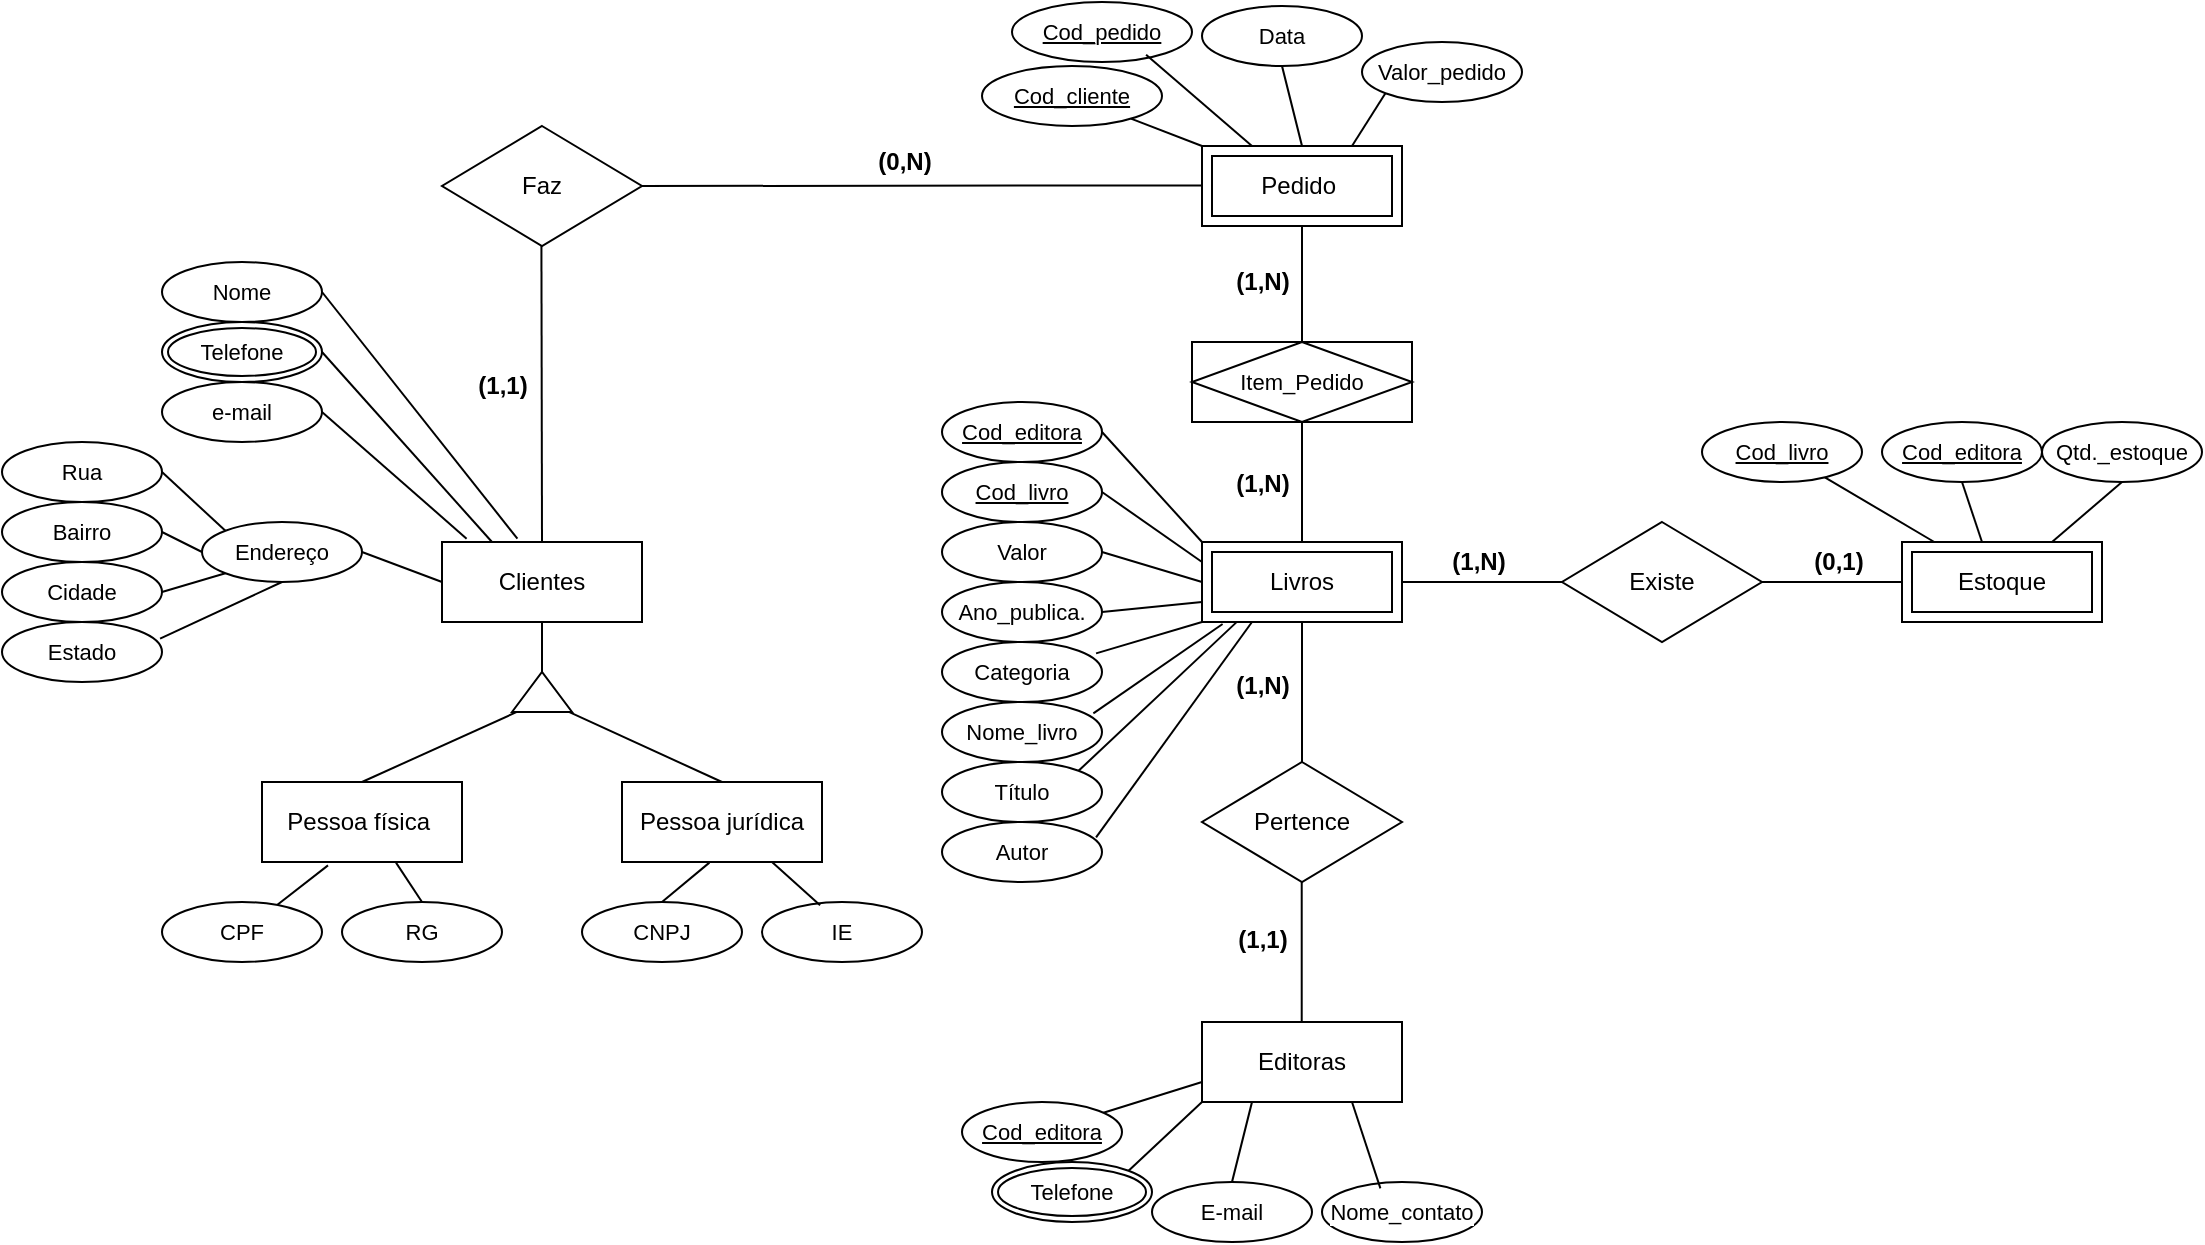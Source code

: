 <mxfile version="24.6.5" type="google">
  <diagram name="Página-1" id="KJKZ2FR3BgtUfzLf-DWD">
    <mxGraphModel grid="1" page="0" gridSize="10" guides="1" tooltips="1" connect="1" arrows="1" fold="1" pageScale="1" pageWidth="827" pageHeight="1169" math="0" shadow="0">
      <root>
        <mxCell id="0" />
        <mxCell id="1" parent="0" />
        <mxCell id="LHL9gRUES2-h29DBD2v1-20" style="edgeStyle=none;shape=connector;rounded=0;orthogonalLoop=1;jettySize=auto;html=1;exitX=0.5;exitY=1;exitDx=0;exitDy=0;entryX=1;entryY=0.5;entryDx=0;entryDy=0;strokeColor=default;align=center;verticalAlign=middle;fontFamily=Helvetica;fontSize=11;fontColor=default;labelBackgroundColor=default;endArrow=none;endFill=0;" edge="1" parent="1" source="LHL9gRUES2-h29DBD2v1-3" target="LHL9gRUES2-h29DBD2v1-19">
          <mxGeometry relative="1" as="geometry" />
        </mxCell>
        <mxCell id="LHL9gRUES2-h29DBD2v1-59" style="edgeStyle=none;shape=connector;rounded=0;orthogonalLoop=1;jettySize=auto;html=1;exitX=0.377;exitY=-0.042;exitDx=0;exitDy=0;entryX=1;entryY=0.5;entryDx=0;entryDy=0;strokeColor=default;align=center;verticalAlign=middle;fontFamily=Helvetica;fontSize=11;fontColor=default;labelBackgroundColor=default;endArrow=none;endFill=0;exitPerimeter=0;" edge="1" parent="1" source="LHL9gRUES2-h29DBD2v1-3" target="LHL9gRUES2-h29DBD2v1-55">
          <mxGeometry relative="1" as="geometry" />
        </mxCell>
        <mxCell id="LHL9gRUES2-h29DBD2v1-60" style="edgeStyle=none;shape=connector;rounded=0;orthogonalLoop=1;jettySize=auto;html=1;exitX=0.25;exitY=0;exitDx=0;exitDy=0;entryX=1;entryY=0.5;entryDx=0;entryDy=0;strokeColor=default;align=center;verticalAlign=middle;fontFamily=Helvetica;fontSize=11;fontColor=default;labelBackgroundColor=default;endArrow=none;endFill=0;" edge="1" parent="1" source="LHL9gRUES2-h29DBD2v1-3" target="LHL9gRUES2-h29DBD2v1-62">
          <mxGeometry relative="1" as="geometry">
            <mxPoint x="-460" y="105" as="targetPoint" />
          </mxGeometry>
        </mxCell>
        <mxCell id="LHL9gRUES2-h29DBD2v1-63" style="edgeStyle=none;shape=connector;rounded=0;orthogonalLoop=1;jettySize=auto;html=1;exitX=0;exitY=0.5;exitDx=0;exitDy=0;entryX=1;entryY=0.5;entryDx=0;entryDy=0;strokeColor=default;align=center;verticalAlign=middle;fontFamily=Helvetica;fontSize=11;fontColor=default;labelBackgroundColor=default;endArrow=none;endFill=0;" edge="1" parent="1" source="LHL9gRUES2-h29DBD2v1-3" target="LHL9gRUES2-h29DBD2v1-58">
          <mxGeometry relative="1" as="geometry" />
        </mxCell>
        <mxCell id="LHL9gRUES2-h29DBD2v1-3" value="Clientes" style="whiteSpace=wrap;html=1;align=center;" vertex="1" parent="1">
          <mxGeometry x="-400" y="200" width="100" height="40" as="geometry" />
        </mxCell>
        <mxCell id="LHL9gRUES2-h29DBD2v1-31" style="edgeStyle=none;shape=connector;rounded=0;orthogonalLoop=1;jettySize=auto;html=1;exitX=0.5;exitY=0;exitDx=0;exitDy=0;entryX=0.5;entryY=1;entryDx=0;entryDy=0;strokeColor=default;align=center;verticalAlign=middle;fontFamily=Helvetica;fontSize=11;fontColor=default;labelBackgroundColor=default;endArrow=none;endFill=0;" edge="1" parent="1">
          <mxGeometry relative="1" as="geometry">
            <mxPoint x="29.86" y="440" as="sourcePoint" />
            <mxPoint x="29.86" y="370" as="targetPoint" />
          </mxGeometry>
        </mxCell>
        <mxCell id="LHL9gRUES2-h29DBD2v1-41" value="&lt;b style=&quot;font-size: 12px;&quot;&gt;(1,1)&lt;/b&gt;" style="edgeLabel;html=1;align=center;verticalAlign=middle;resizable=0;points=[];fontFamily=Helvetica;fontSize=11;fontColor=default;labelBackgroundColor=default;" connectable="0" vertex="1" parent="LHL9gRUES2-h29DBD2v1-31">
          <mxGeometry x="0.174" y="-1" relative="1" as="geometry">
            <mxPoint x="-21" as="offset" />
          </mxGeometry>
        </mxCell>
        <mxCell id="LHL9gRUES2-h29DBD2v1-107" style="edgeStyle=none;shape=connector;rounded=0;orthogonalLoop=1;jettySize=auto;html=1;exitX=0;exitY=0.75;exitDx=0;exitDy=0;strokeColor=default;align=center;verticalAlign=middle;fontFamily=Helvetica;fontSize=11;fontColor=default;labelBackgroundColor=default;endArrow=none;endFill=0;" edge="1" parent="1" source="LHL9gRUES2-h29DBD2v1-5" target="LHL9gRUES2-h29DBD2v1-104">
          <mxGeometry relative="1" as="geometry" />
        </mxCell>
        <mxCell id="LHL9gRUES2-h29DBD2v1-108" style="edgeStyle=none;shape=connector;rounded=0;orthogonalLoop=1;jettySize=auto;html=1;exitX=0;exitY=1;exitDx=0;exitDy=0;entryX=1;entryY=0;entryDx=0;entryDy=0;strokeColor=default;align=center;verticalAlign=middle;fontFamily=Helvetica;fontSize=11;fontColor=default;labelBackgroundColor=default;endArrow=none;endFill=0;" edge="1" parent="1" source="LHL9gRUES2-h29DBD2v1-5" target="LHL9gRUES2-h29DBD2v1-112">
          <mxGeometry relative="1" as="geometry">
            <mxPoint x="-46.716" y="514.393" as="targetPoint" />
          </mxGeometry>
        </mxCell>
        <mxCell id="LHL9gRUES2-h29DBD2v1-109" style="edgeStyle=none;shape=connector;rounded=0;orthogonalLoop=1;jettySize=auto;html=1;exitX=0.25;exitY=1;exitDx=0;exitDy=0;entryX=0.5;entryY=0;entryDx=0;entryDy=0;strokeColor=default;align=center;verticalAlign=middle;fontFamily=Helvetica;fontSize=11;fontColor=default;labelBackgroundColor=default;endArrow=none;endFill=0;" edge="1" parent="1" source="LHL9gRUES2-h29DBD2v1-5" target="LHL9gRUES2-h29DBD2v1-105">
          <mxGeometry relative="1" as="geometry" />
        </mxCell>
        <mxCell id="LHL9gRUES2-h29DBD2v1-5" value="Editoras" style="whiteSpace=wrap;html=1;align=center;" vertex="1" parent="1">
          <mxGeometry x="-20" y="440" width="100" height="40" as="geometry" />
        </mxCell>
        <mxCell id="LHL9gRUES2-h29DBD2v1-13" style="rounded=0;orthogonalLoop=1;jettySize=auto;html=1;exitX=0;exitY=0.5;exitDx=0;exitDy=0;endArrow=none;endFill=0;entryX=1;entryY=0.5;entryDx=0;entryDy=0;" edge="1" parent="1" target="LHL9gRUES2-h29DBD2v1-12">
          <mxGeometry relative="1" as="geometry">
            <mxPoint x="-20" y="21.71" as="sourcePoint" />
            <mxPoint x="-230" y="21.71" as="targetPoint" />
          </mxGeometry>
        </mxCell>
        <mxCell id="LHL9gRUES2-h29DBD2v1-15" value="&lt;font style=&quot;font-size: 12px;&quot;&gt;&lt;b style=&quot;&quot;&gt;(0,N)&lt;/b&gt;&lt;/font&gt;" style="edgeLabel;html=1;align=center;verticalAlign=middle;resizable=0;points=[];fontFamily=Helvetica;fontSize=11;fontColor=default;labelBackgroundColor=default;" connectable="0" vertex="1" parent="LHL9gRUES2-h29DBD2v1-13">
          <mxGeometry x="0.04" y="2" relative="1" as="geometry">
            <mxPoint x="-4" y="-14" as="offset" />
          </mxGeometry>
        </mxCell>
        <mxCell id="LHL9gRUES2-h29DBD2v1-26" style="edgeStyle=none;shape=connector;rounded=0;orthogonalLoop=1;jettySize=auto;html=1;exitX=0.5;exitY=1;exitDx=0;exitDy=0;entryX=0.5;entryY=0;entryDx=0;entryDy=0;strokeColor=default;align=center;verticalAlign=middle;fontFamily=Helvetica;fontSize=11;fontColor=default;labelBackgroundColor=default;endArrow=none;endFill=0;" edge="1" parent="1" source="LHL9gRUES2-h29DBD2v1-7" target="LHL9gRUES2-h29DBD2v1-23">
          <mxGeometry relative="1" as="geometry" />
        </mxCell>
        <mxCell id="LHL9gRUES2-h29DBD2v1-50" value="&lt;b style=&quot;font-size: 12px;&quot;&gt;(1,N)&lt;/b&gt;" style="edgeLabel;html=1;align=center;verticalAlign=middle;resizable=0;points=[];fontFamily=Helvetica;fontSize=11;fontColor=default;labelBackgroundColor=default;" connectable="0" vertex="1" parent="LHL9gRUES2-h29DBD2v1-26">
          <mxGeometry x="-0.121" y="2" relative="1" as="geometry">
            <mxPoint x="-22" y="2" as="offset" />
          </mxGeometry>
        </mxCell>
        <mxCell id="LHL9gRUES2-h29DBD2v1-80" style="edgeStyle=none;shape=connector;rounded=0;orthogonalLoop=1;jettySize=auto;html=1;exitX=0;exitY=0;exitDx=0;exitDy=0;strokeColor=default;align=center;verticalAlign=middle;fontFamily=Helvetica;fontSize=11;fontColor=default;labelBackgroundColor=default;endArrow=none;endFill=0;" edge="1" parent="1" source="LHL9gRUES2-h29DBD2v1-7" target="LHL9gRUES2-h29DBD2v1-79">
          <mxGeometry relative="1" as="geometry" />
        </mxCell>
        <mxCell id="LHL9gRUES2-h29DBD2v1-85" style="edgeStyle=none;shape=connector;rounded=0;orthogonalLoop=1;jettySize=auto;html=1;exitX=0.5;exitY=0;exitDx=0;exitDy=0;entryX=0.5;entryY=1;entryDx=0;entryDy=0;strokeColor=default;align=center;verticalAlign=middle;fontFamily=Helvetica;fontSize=11;fontColor=default;labelBackgroundColor=default;endArrow=none;endFill=0;" edge="1" parent="1" source="LHL9gRUES2-h29DBD2v1-7" target="LHL9gRUES2-h29DBD2v1-84">
          <mxGeometry relative="1" as="geometry" />
        </mxCell>
        <mxCell id="LHL9gRUES2-h29DBD2v1-86" style="edgeStyle=none;shape=connector;rounded=0;orthogonalLoop=1;jettySize=auto;html=1;exitX=0.75;exitY=0;exitDx=0;exitDy=0;entryX=0;entryY=1;entryDx=0;entryDy=0;strokeColor=default;align=center;verticalAlign=middle;fontFamily=Helvetica;fontSize=11;fontColor=default;labelBackgroundColor=default;endArrow=none;endFill=0;" edge="1" parent="1" source="LHL9gRUES2-h29DBD2v1-7" target="LHL9gRUES2-h29DBD2v1-83">
          <mxGeometry relative="1" as="geometry" />
        </mxCell>
        <mxCell id="LHL9gRUES2-h29DBD2v1-7" value="Pedido&amp;nbsp;" style="shape=ext;margin=3;double=1;whiteSpace=wrap;html=1;align=center;" vertex="1" parent="1">
          <mxGeometry x="-20" y="2" width="100" height="40" as="geometry" />
        </mxCell>
        <mxCell id="LHL9gRUES2-h29DBD2v1-28" style="edgeStyle=none;shape=connector;rounded=0;orthogonalLoop=1;jettySize=auto;html=1;exitX=0.5;exitY=0;exitDx=0;exitDy=0;entryX=0.5;entryY=1;entryDx=0;entryDy=0;strokeColor=default;align=center;verticalAlign=middle;fontFamily=Helvetica;fontSize=11;fontColor=default;labelBackgroundColor=default;endArrow=none;endFill=0;" edge="1" parent="1" source="LHL9gRUES2-h29DBD2v1-8" target="LHL9gRUES2-h29DBD2v1-23">
          <mxGeometry relative="1" as="geometry" />
        </mxCell>
        <mxCell id="LHL9gRUES2-h29DBD2v1-51" value="&lt;b style=&quot;font-size: 12px;&quot;&gt;(1,N)&lt;/b&gt;" style="edgeLabel;html=1;align=center;verticalAlign=middle;resizable=0;points=[];fontFamily=Helvetica;fontSize=11;fontColor=default;labelBackgroundColor=default;" connectable="0" vertex="1" parent="LHL9gRUES2-h29DBD2v1-28">
          <mxGeometry x="-0.033" relative="1" as="geometry">
            <mxPoint x="-20" as="offset" />
          </mxGeometry>
        </mxCell>
        <mxCell id="LHL9gRUES2-h29DBD2v1-30" style="edgeStyle=none;shape=connector;rounded=0;orthogonalLoop=1;jettySize=auto;html=1;exitX=0.5;exitY=1;exitDx=0;exitDy=0;strokeColor=default;align=center;verticalAlign=middle;fontFamily=Helvetica;fontSize=11;fontColor=default;labelBackgroundColor=default;endArrow=none;endFill=0;" edge="1" parent="1" source="LHL9gRUES2-h29DBD2v1-8" target="LHL9gRUES2-h29DBD2v1-29">
          <mxGeometry relative="1" as="geometry" />
        </mxCell>
        <mxCell id="LHL9gRUES2-h29DBD2v1-34" value="" style="edgeStyle=none;shape=connector;rounded=0;orthogonalLoop=1;jettySize=auto;html=1;strokeColor=default;align=center;verticalAlign=middle;fontFamily=Helvetica;fontSize=11;fontColor=default;labelBackgroundColor=default;endArrow=none;endFill=0;" edge="1" parent="1" source="LHL9gRUES2-h29DBD2v1-8" target="LHL9gRUES2-h29DBD2v1-29">
          <mxGeometry relative="1" as="geometry" />
        </mxCell>
        <mxCell id="LHL9gRUES2-h29DBD2v1-36" value="&lt;span style=&quot;color: rgba(0, 0, 0, 0); font-family: monospace; font-size: 0px; text-align: start;&quot;&gt;%3CmxGraphModel%3E%3Croot%3E%3CmxCell%20id%3D%220%22%2F%3E%3CmxCell%20id%3D%221%22%20parent%3D%220%22%2F%3E%3CmxCell%20id%3D%222%22%20value%3D%22Text%22%20style%3D%22edgeLabel%3Bhtml%3D1%3Balign%3Dcenter%3BverticalAlign%3Dmiddle%3Bresizable%3D0%3Bpoints%3D%5B%5D%3BfontFamily%3DHelvetica%3BfontSize%3D11%3BfontColor%3Ddefault%3BlabelBackgroundColor%3Ddefault%3B%22%20vertex%3D%221%22%20connectable%3D%220%22%20parent%3D%221%22%3E%3CmxGeometry%20x%3D%2233%22%20y%3D%22266.667%22%20as%3D%22geometry%22%2F%3E%3C%2FmxCell%3E%3C%2Froot%3E%3C%2FmxGraphModel%3E&lt;/span&gt;" style="edgeLabel;html=1;align=center;verticalAlign=middle;resizable=0;points=[];fontFamily=Helvetica;fontSize=11;fontColor=default;labelBackgroundColor=default;" connectable="0" vertex="1" parent="LHL9gRUES2-h29DBD2v1-34">
          <mxGeometry x="-0.076" y="1" relative="1" as="geometry">
            <mxPoint as="offset" />
          </mxGeometry>
        </mxCell>
        <mxCell id="LHL9gRUES2-h29DBD2v1-40" value="&lt;font style=&quot;font-size: 12px;&quot;&gt;&lt;b&gt;(1,N)&lt;/b&gt;&lt;/font&gt;" style="edgeLabel;html=1;align=center;verticalAlign=middle;resizable=0;points=[];fontFamily=Helvetica;fontSize=11;fontColor=default;labelBackgroundColor=default;" connectable="0" vertex="1" parent="LHL9gRUES2-h29DBD2v1-34">
          <mxGeometry x="-0.09" y="2" relative="1" as="geometry">
            <mxPoint x="-22" as="offset" />
          </mxGeometry>
        </mxCell>
        <mxCell id="LHL9gRUES2-h29DBD2v1-43" style="edgeStyle=none;shape=connector;rounded=0;orthogonalLoop=1;jettySize=auto;html=1;exitX=1;exitY=0.5;exitDx=0;exitDy=0;entryX=0;entryY=0.5;entryDx=0;entryDy=0;strokeColor=default;align=center;verticalAlign=middle;fontFamily=Helvetica;fontSize=11;fontColor=default;labelBackgroundColor=default;endArrow=none;endFill=0;" edge="1" parent="1" source="LHL9gRUES2-h29DBD2v1-8" target="LHL9gRUES2-h29DBD2v1-42">
          <mxGeometry relative="1" as="geometry" />
        </mxCell>
        <mxCell id="LHL9gRUES2-h29DBD2v1-46" value="&lt;b style=&quot;font-size: 12px;&quot;&gt;(1,N)&lt;/b&gt;" style="edgeLabel;html=1;align=center;verticalAlign=middle;resizable=0;points=[];fontFamily=Helvetica;fontSize=11;fontColor=default;labelBackgroundColor=default;" connectable="0" vertex="1" parent="LHL9gRUES2-h29DBD2v1-43">
          <mxGeometry x="-0.052" y="-3" relative="1" as="geometry">
            <mxPoint y="-13" as="offset" />
          </mxGeometry>
        </mxCell>
        <mxCell id="LHL9gRUES2-h29DBD2v1-88" style="edgeStyle=none;shape=connector;rounded=0;orthogonalLoop=1;jettySize=auto;html=1;exitX=0;exitY=0;exitDx=0;exitDy=0;entryX=1;entryY=0.5;entryDx=0;entryDy=0;strokeColor=default;align=center;verticalAlign=middle;fontFamily=Helvetica;fontSize=11;fontColor=default;labelBackgroundColor=default;endArrow=none;endFill=0;" edge="1" parent="1" source="LHL9gRUES2-h29DBD2v1-8" target="LHL9gRUES2-h29DBD2v1-87">
          <mxGeometry relative="1" as="geometry" />
        </mxCell>
        <mxCell id="LHL9gRUES2-h29DBD2v1-96" style="edgeStyle=none;shape=connector;rounded=0;orthogonalLoop=1;jettySize=auto;html=1;exitX=0;exitY=0.25;exitDx=0;exitDy=0;entryX=1;entryY=0.5;entryDx=0;entryDy=0;strokeColor=default;align=center;verticalAlign=middle;fontFamily=Helvetica;fontSize=11;fontColor=default;labelBackgroundColor=default;endArrow=none;endFill=0;" edge="1" parent="1" source="LHL9gRUES2-h29DBD2v1-8" target="LHL9gRUES2-h29DBD2v1-92">
          <mxGeometry relative="1" as="geometry" />
        </mxCell>
        <mxCell id="LHL9gRUES2-h29DBD2v1-97" style="edgeStyle=none;shape=connector;rounded=0;orthogonalLoop=1;jettySize=auto;html=1;exitX=0;exitY=0.5;exitDx=0;exitDy=0;entryX=1;entryY=0.5;entryDx=0;entryDy=0;strokeColor=default;align=center;verticalAlign=middle;fontFamily=Helvetica;fontSize=11;fontColor=default;labelBackgroundColor=default;endArrow=none;endFill=0;" edge="1" parent="1" source="LHL9gRUES2-h29DBD2v1-8" target="LHL9gRUES2-h29DBD2v1-89">
          <mxGeometry relative="1" as="geometry" />
        </mxCell>
        <mxCell id="LHL9gRUES2-h29DBD2v1-98" style="edgeStyle=none;shape=connector;rounded=0;orthogonalLoop=1;jettySize=auto;html=1;exitX=0;exitY=0.75;exitDx=0;exitDy=0;entryX=1;entryY=0.5;entryDx=0;entryDy=0;strokeColor=default;align=center;verticalAlign=middle;fontFamily=Helvetica;fontSize=11;fontColor=default;labelBackgroundColor=default;endArrow=none;endFill=0;" edge="1" parent="1" source="LHL9gRUES2-h29DBD2v1-8" target="LHL9gRUES2-h29DBD2v1-90">
          <mxGeometry relative="1" as="geometry" />
        </mxCell>
        <mxCell id="LHL9gRUES2-h29DBD2v1-101" style="edgeStyle=none;shape=connector;rounded=0;orthogonalLoop=1;jettySize=auto;html=1;exitX=0.177;exitY=0.992;exitDx=0;exitDy=0;entryX=1;entryY=0;entryDx=0;entryDy=0;strokeColor=default;align=center;verticalAlign=middle;fontFamily=Helvetica;fontSize=11;fontColor=default;labelBackgroundColor=default;endArrow=none;endFill=0;exitPerimeter=0;" edge="1" parent="1" source="LHL9gRUES2-h29DBD2v1-8" target="LHL9gRUES2-h29DBD2v1-93">
          <mxGeometry relative="1" as="geometry" />
        </mxCell>
        <mxCell id="LHL9gRUES2-h29DBD2v1-102" style="edgeStyle=none;shape=connector;rounded=0;orthogonalLoop=1;jettySize=auto;html=1;exitX=0.25;exitY=1;exitDx=0;exitDy=0;strokeColor=default;align=center;verticalAlign=middle;fontFamily=Helvetica;fontSize=11;fontColor=default;labelBackgroundColor=default;endArrow=none;endFill=0;entryX=0.963;entryY=0.256;entryDx=0;entryDy=0;entryPerimeter=0;" edge="1" parent="1" source="LHL9gRUES2-h29DBD2v1-8" target="LHL9gRUES2-h29DBD2v1-94">
          <mxGeometry relative="1" as="geometry" />
        </mxCell>
        <mxCell id="LHL9gRUES2-h29DBD2v1-8" value="Livros" style="shape=ext;margin=3;double=1;whiteSpace=wrap;html=1;align=center;" vertex="1" parent="1">
          <mxGeometry x="-20" y="200" width="100" height="40" as="geometry" />
        </mxCell>
        <mxCell id="LHL9gRUES2-h29DBD2v1-116" style="edgeStyle=none;shape=connector;rounded=0;orthogonalLoop=1;jettySize=auto;html=1;exitX=0.75;exitY=0;exitDx=0;exitDy=0;entryX=0.5;entryY=1;entryDx=0;entryDy=0;strokeColor=default;align=center;verticalAlign=middle;fontFamily=Helvetica;fontSize=11;fontColor=default;labelBackgroundColor=default;endArrow=none;endFill=0;" edge="1" parent="1" source="LHL9gRUES2-h29DBD2v1-9" target="LHL9gRUES2-h29DBD2v1-113">
          <mxGeometry relative="1" as="geometry" />
        </mxCell>
        <mxCell id="LHL9gRUES2-h29DBD2v1-9" value="Estoque" style="shape=ext;margin=3;double=1;whiteSpace=wrap;html=1;align=center;" vertex="1" parent="1">
          <mxGeometry x="330" y="200" width="100" height="40" as="geometry" />
        </mxCell>
        <mxCell id="LHL9gRUES2-h29DBD2v1-76" style="edgeStyle=none;shape=connector;rounded=0;orthogonalLoop=1;jettySize=auto;html=1;exitX=0.437;exitY=1.008;exitDx=0;exitDy=0;entryX=0.5;entryY=0;entryDx=0;entryDy=0;strokeColor=default;align=center;verticalAlign=middle;fontFamily=Helvetica;fontSize=11;fontColor=default;labelBackgroundColor=default;endArrow=none;endFill=0;exitPerimeter=0;" edge="1" parent="1" source="LHL9gRUES2-h29DBD2v1-10" target="LHL9gRUES2-h29DBD2v1-69">
          <mxGeometry relative="1" as="geometry" />
        </mxCell>
        <mxCell id="LHL9gRUES2-h29DBD2v1-10" value="Pessoa jurídica" style="whiteSpace=wrap;html=1;align=center;" vertex="1" parent="1">
          <mxGeometry x="-310" y="320" width="100" height="40" as="geometry" />
        </mxCell>
        <mxCell id="LHL9gRUES2-h29DBD2v1-74" style="edgeStyle=none;shape=connector;rounded=0;orthogonalLoop=1;jettySize=auto;html=1;exitX=0.33;exitY=1.042;exitDx=0;exitDy=0;strokeColor=default;align=center;verticalAlign=middle;fontFamily=Helvetica;fontSize=11;fontColor=default;labelBackgroundColor=default;endArrow=none;endFill=0;exitPerimeter=0;" edge="1" parent="1" source="LHL9gRUES2-h29DBD2v1-11" target="LHL9gRUES2-h29DBD2v1-70">
          <mxGeometry relative="1" as="geometry" />
        </mxCell>
        <mxCell id="LHL9gRUES2-h29DBD2v1-75" style="edgeStyle=none;shape=connector;rounded=0;orthogonalLoop=1;jettySize=auto;html=1;exitX=0.67;exitY=1.008;exitDx=0;exitDy=0;entryX=0.5;entryY=0;entryDx=0;entryDy=0;strokeColor=default;align=center;verticalAlign=middle;fontFamily=Helvetica;fontSize=11;fontColor=default;labelBackgroundColor=default;endArrow=none;endFill=0;exitPerimeter=0;" edge="1" parent="1" source="LHL9gRUES2-h29DBD2v1-11" target="LHL9gRUES2-h29DBD2v1-71">
          <mxGeometry relative="1" as="geometry" />
        </mxCell>
        <mxCell id="LHL9gRUES2-h29DBD2v1-11" value="Pessoa física&amp;nbsp;" style="whiteSpace=wrap;html=1;align=center;" vertex="1" parent="1">
          <mxGeometry x="-490" y="320" width="100" height="40" as="geometry" />
        </mxCell>
        <mxCell id="LHL9gRUES2-h29DBD2v1-14" style="edgeStyle=none;shape=connector;rounded=0;orthogonalLoop=1;jettySize=auto;html=1;exitX=0.5;exitY=1;exitDx=0;exitDy=0;strokeColor=default;align=center;verticalAlign=middle;fontFamily=Helvetica;fontSize=11;fontColor=default;labelBackgroundColor=default;endArrow=none;endFill=0;entryX=0.5;entryY=0;entryDx=0;entryDy=0;" edge="1" parent="1" target="LHL9gRUES2-h29DBD2v1-3">
          <mxGeometry relative="1" as="geometry">
            <mxPoint x="-350.29" y="52" as="sourcePoint" />
            <mxPoint x="-350" y="150" as="targetPoint" />
          </mxGeometry>
        </mxCell>
        <mxCell id="LHL9gRUES2-h29DBD2v1-18" value="&lt;b style=&quot;&quot;&gt;&lt;font style=&quot;font-size: 12px;&quot;&gt;(1,1)&lt;/font&gt;&lt;/b&gt;" style="edgeLabel;html=1;align=center;verticalAlign=middle;resizable=0;points=[];fontFamily=Helvetica;fontSize=11;fontColor=default;labelBackgroundColor=default;" connectable="0" vertex="1" parent="LHL9gRUES2-h29DBD2v1-14">
          <mxGeometry x="-0.064" y="-2" relative="1" as="geometry">
            <mxPoint x="-18" as="offset" />
          </mxGeometry>
        </mxCell>
        <mxCell id="LHL9gRUES2-h29DBD2v1-12" value="Faz" style="shape=rhombus;perimeter=rhombusPerimeter;whiteSpace=wrap;html=1;align=center;" vertex="1" parent="1">
          <mxGeometry x="-400" y="-8" width="100" height="60" as="geometry" />
        </mxCell>
        <mxCell id="LHL9gRUES2-h29DBD2v1-19" value="" style="triangle;whiteSpace=wrap;html=1;fontFamily=Helvetica;fontSize=11;fontColor=default;labelBackgroundColor=default;rotation=-90;" vertex="1" parent="1">
          <mxGeometry x="-360" y="260" width="20" height="30" as="geometry" />
        </mxCell>
        <mxCell id="LHL9gRUES2-h29DBD2v1-21" style="edgeStyle=none;shape=connector;rounded=0;orthogonalLoop=1;jettySize=auto;html=1;entryX=-0.004;entryY=0.073;entryDx=0;entryDy=0;entryPerimeter=0;strokeColor=default;align=center;verticalAlign=middle;fontFamily=Helvetica;fontSize=11;fontColor=default;labelBackgroundColor=default;endArrow=none;endFill=0;exitX=0.5;exitY=0;exitDx=0;exitDy=0;" edge="1" parent="1" source="LHL9gRUES2-h29DBD2v1-11" target="LHL9gRUES2-h29DBD2v1-19">
          <mxGeometry relative="1" as="geometry">
            <mxPoint x="-450" y="330" as="sourcePoint" />
          </mxGeometry>
        </mxCell>
        <mxCell id="LHL9gRUES2-h29DBD2v1-22" style="edgeStyle=none;shape=connector;rounded=0;orthogonalLoop=1;jettySize=auto;html=1;exitX=0.5;exitY=0;exitDx=0;exitDy=0;entryX=-0.004;entryY=0.957;entryDx=0;entryDy=0;entryPerimeter=0;strokeColor=default;align=center;verticalAlign=middle;fontFamily=Helvetica;fontSize=11;fontColor=default;labelBackgroundColor=default;endArrow=none;endFill=0;" edge="1" parent="1" source="LHL9gRUES2-h29DBD2v1-10" target="LHL9gRUES2-h29DBD2v1-19">
          <mxGeometry relative="1" as="geometry" />
        </mxCell>
        <mxCell id="LHL9gRUES2-h29DBD2v1-23" value="Item_Pedido" style="shape=associativeEntity;whiteSpace=wrap;html=1;align=center;fontFamily=Helvetica;fontSize=11;fontColor=default;labelBackgroundColor=default;" vertex="1" parent="1">
          <mxGeometry x="-25" y="100" width="110" height="40" as="geometry" />
        </mxCell>
        <mxCell id="LHL9gRUES2-h29DBD2v1-29" value="Pertence" style="shape=rhombus;perimeter=rhombusPerimeter;whiteSpace=wrap;html=1;align=center;" vertex="1" parent="1">
          <mxGeometry x="-20" y="310" width="100" height="60" as="geometry" />
        </mxCell>
        <mxCell id="LHL9gRUES2-h29DBD2v1-44" style="edgeStyle=none;shape=connector;rounded=0;orthogonalLoop=1;jettySize=auto;html=1;exitX=1;exitY=0.5;exitDx=0;exitDy=0;entryX=0;entryY=0.5;entryDx=0;entryDy=0;strokeColor=default;align=center;verticalAlign=middle;fontFamily=Helvetica;fontSize=11;fontColor=default;labelBackgroundColor=default;endArrow=none;endFill=0;" edge="1" parent="1" source="LHL9gRUES2-h29DBD2v1-42" target="LHL9gRUES2-h29DBD2v1-9">
          <mxGeometry relative="1" as="geometry" />
        </mxCell>
        <mxCell id="LHL9gRUES2-h29DBD2v1-47" value="&lt;b style=&quot;font-size: 12px;&quot;&gt;(0,1)&lt;/b&gt;" style="edgeLabel;html=1;align=center;verticalAlign=middle;resizable=0;points=[];fontFamily=Helvetica;fontSize=11;fontColor=default;labelBackgroundColor=default;" connectable="0" vertex="1" parent="LHL9gRUES2-h29DBD2v1-44">
          <mxGeometry x="0.076" relative="1" as="geometry">
            <mxPoint y="-10" as="offset" />
          </mxGeometry>
        </mxCell>
        <mxCell id="LHL9gRUES2-h29DBD2v1-42" value="Existe" style="shape=rhombus;perimeter=rhombusPerimeter;whiteSpace=wrap;html=1;align=center;" vertex="1" parent="1">
          <mxGeometry x="160" y="190" width="100" height="60" as="geometry" />
        </mxCell>
        <mxCell id="LHL9gRUES2-h29DBD2v1-52" value="Cidade" style="ellipse;whiteSpace=wrap;html=1;align=center;fontFamily=Helvetica;fontSize=11;fontColor=default;labelBackgroundColor=default;" vertex="1" parent="1">
          <mxGeometry x="-620" y="210" width="80" height="30" as="geometry" />
        </mxCell>
        <mxCell id="LHL9gRUES2-h29DBD2v1-53" value="Bairro" style="ellipse;whiteSpace=wrap;html=1;align=center;fontFamily=Helvetica;fontSize=11;fontColor=default;labelBackgroundColor=default;" vertex="1" parent="1">
          <mxGeometry x="-620" y="180" width="80" height="30" as="geometry" />
        </mxCell>
        <mxCell id="LHL9gRUES2-h29DBD2v1-54" value="Rua" style="ellipse;whiteSpace=wrap;html=1;align=center;fontFamily=Helvetica;fontSize=11;fontColor=default;labelBackgroundColor=default;" vertex="1" parent="1">
          <mxGeometry x="-620" y="150" width="80" height="30" as="geometry" />
        </mxCell>
        <mxCell id="LHL9gRUES2-h29DBD2v1-55" value="Nome" style="ellipse;whiteSpace=wrap;html=1;align=center;fontFamily=Helvetica;fontSize=11;fontColor=default;labelBackgroundColor=default;" vertex="1" parent="1">
          <mxGeometry x="-540" y="60" width="80" height="30" as="geometry" />
        </mxCell>
        <mxCell id="LHL9gRUES2-h29DBD2v1-57" value="e-mail" style="ellipse;whiteSpace=wrap;html=1;align=center;fontFamily=Helvetica;fontSize=11;fontColor=default;labelBackgroundColor=default;" vertex="1" parent="1">
          <mxGeometry x="-540" y="120" width="80" height="30" as="geometry" />
        </mxCell>
        <mxCell id="LHL9gRUES2-h29DBD2v1-65" style="edgeStyle=none;shape=connector;rounded=0;orthogonalLoop=1;jettySize=auto;html=1;exitX=0;exitY=0;exitDx=0;exitDy=0;entryX=1;entryY=0.5;entryDx=0;entryDy=0;strokeColor=default;align=center;verticalAlign=middle;fontFamily=Helvetica;fontSize=11;fontColor=default;labelBackgroundColor=default;endArrow=none;endFill=0;" edge="1" parent="1" source="LHL9gRUES2-h29DBD2v1-58" target="LHL9gRUES2-h29DBD2v1-54">
          <mxGeometry relative="1" as="geometry" />
        </mxCell>
        <mxCell id="LHL9gRUES2-h29DBD2v1-66" style="edgeStyle=none;shape=connector;rounded=0;orthogonalLoop=1;jettySize=auto;html=1;exitX=0;exitY=0.5;exitDx=0;exitDy=0;entryX=1;entryY=0.5;entryDx=0;entryDy=0;strokeColor=default;align=center;verticalAlign=middle;fontFamily=Helvetica;fontSize=11;fontColor=default;labelBackgroundColor=default;endArrow=none;endFill=0;" edge="1" parent="1" source="LHL9gRUES2-h29DBD2v1-58" target="LHL9gRUES2-h29DBD2v1-53">
          <mxGeometry relative="1" as="geometry" />
        </mxCell>
        <mxCell id="LHL9gRUES2-h29DBD2v1-67" style="edgeStyle=none;shape=connector;rounded=0;orthogonalLoop=1;jettySize=auto;html=1;exitX=0;exitY=1;exitDx=0;exitDy=0;entryX=1;entryY=0.5;entryDx=0;entryDy=0;strokeColor=default;align=center;verticalAlign=middle;fontFamily=Helvetica;fontSize=11;fontColor=default;labelBackgroundColor=default;endArrow=none;endFill=0;" edge="1" parent="1" source="LHL9gRUES2-h29DBD2v1-58" target="LHL9gRUES2-h29DBD2v1-52">
          <mxGeometry relative="1" as="geometry" />
        </mxCell>
        <mxCell id="LHL9gRUES2-h29DBD2v1-58" value="Endereço" style="ellipse;whiteSpace=wrap;html=1;align=center;fontFamily=Helvetica;fontSize=11;fontColor=default;labelBackgroundColor=default;" vertex="1" parent="1">
          <mxGeometry x="-520" y="190" width="80" height="30" as="geometry" />
        </mxCell>
        <mxCell id="LHL9gRUES2-h29DBD2v1-61" style="edgeStyle=none;shape=connector;rounded=0;orthogonalLoop=1;jettySize=auto;html=1;exitX=1;exitY=0.5;exitDx=0;exitDy=0;entryX=0.123;entryY=-0.042;entryDx=0;entryDy=0;entryPerimeter=0;strokeColor=default;align=center;verticalAlign=middle;fontFamily=Helvetica;fontSize=11;fontColor=default;labelBackgroundColor=default;endArrow=none;endFill=0;" edge="1" parent="1" source="LHL9gRUES2-h29DBD2v1-57" target="LHL9gRUES2-h29DBD2v1-3">
          <mxGeometry relative="1" as="geometry" />
        </mxCell>
        <mxCell id="LHL9gRUES2-h29DBD2v1-62" value="Telefone" style="ellipse;shape=doubleEllipse;margin=3;whiteSpace=wrap;html=1;align=center;fontFamily=Helvetica;fontSize=11;fontColor=default;labelBackgroundColor=default;" vertex="1" parent="1">
          <mxGeometry x="-540" y="90" width="80" height="30" as="geometry" />
        </mxCell>
        <mxCell id="LHL9gRUES2-h29DBD2v1-64" value="Estado" style="ellipse;whiteSpace=wrap;html=1;align=center;fontFamily=Helvetica;fontSize=11;fontColor=default;labelBackgroundColor=default;" vertex="1" parent="1">
          <mxGeometry x="-620" y="240" width="80" height="30" as="geometry" />
        </mxCell>
        <mxCell id="LHL9gRUES2-h29DBD2v1-68" style="edgeStyle=none;shape=connector;rounded=0;orthogonalLoop=1;jettySize=auto;html=1;exitX=0.5;exitY=1;exitDx=0;exitDy=0;entryX=0.988;entryY=0.278;entryDx=0;entryDy=0;entryPerimeter=0;strokeColor=default;align=center;verticalAlign=middle;fontFamily=Helvetica;fontSize=11;fontColor=default;labelBackgroundColor=default;endArrow=none;endFill=0;" edge="1" parent="1" source="LHL9gRUES2-h29DBD2v1-58" target="LHL9gRUES2-h29DBD2v1-64">
          <mxGeometry relative="1" as="geometry" />
        </mxCell>
        <mxCell id="LHL9gRUES2-h29DBD2v1-69" value="CNPJ" style="ellipse;whiteSpace=wrap;html=1;align=center;fontFamily=Helvetica;fontSize=11;fontColor=default;labelBackgroundColor=default;" vertex="1" parent="1">
          <mxGeometry x="-330" y="380" width="80" height="30" as="geometry" />
        </mxCell>
        <mxCell id="LHL9gRUES2-h29DBD2v1-70" value="CPF" style="ellipse;whiteSpace=wrap;html=1;align=center;fontFamily=Helvetica;fontSize=11;fontColor=default;labelBackgroundColor=default;" vertex="1" parent="1">
          <mxGeometry x="-540" y="380" width="80" height="30" as="geometry" />
        </mxCell>
        <mxCell id="LHL9gRUES2-h29DBD2v1-71" value="RG" style="ellipse;whiteSpace=wrap;html=1;align=center;fontFamily=Helvetica;fontSize=11;fontColor=default;labelBackgroundColor=default;" vertex="1" parent="1">
          <mxGeometry x="-450" y="380" width="80" height="30" as="geometry" />
        </mxCell>
        <mxCell id="LHL9gRUES2-h29DBD2v1-72" value="IE" style="ellipse;whiteSpace=wrap;html=1;align=center;fontFamily=Helvetica;fontSize=11;fontColor=default;labelBackgroundColor=default;" vertex="1" parent="1">
          <mxGeometry x="-240" y="380" width="80" height="30" as="geometry" />
        </mxCell>
        <mxCell id="LHL9gRUES2-h29DBD2v1-77" style="edgeStyle=none;shape=connector;rounded=0;orthogonalLoop=1;jettySize=auto;html=1;exitX=0.75;exitY=1;exitDx=0;exitDy=0;entryX=0.363;entryY=0.056;entryDx=0;entryDy=0;entryPerimeter=0;strokeColor=default;align=center;verticalAlign=middle;fontFamily=Helvetica;fontSize=11;fontColor=default;labelBackgroundColor=default;endArrow=none;endFill=0;" edge="1" parent="1" source="LHL9gRUES2-h29DBD2v1-10" target="LHL9gRUES2-h29DBD2v1-72">
          <mxGeometry relative="1" as="geometry" />
        </mxCell>
        <mxCell id="LHL9gRUES2-h29DBD2v1-78" value="Cod_pedido" style="ellipse;whiteSpace=wrap;html=1;align=center;fontStyle=4;fontFamily=Helvetica;fontSize=11;fontColor=default;labelBackgroundColor=default;" vertex="1" parent="1">
          <mxGeometry x="-115" y="-70" width="90" height="30" as="geometry" />
        </mxCell>
        <mxCell id="LHL9gRUES2-h29DBD2v1-79" value="Cod_cliente" style="ellipse;whiteSpace=wrap;html=1;align=center;fontStyle=4;fontFamily=Helvetica;fontSize=11;fontColor=default;labelBackgroundColor=default;" vertex="1" parent="1">
          <mxGeometry x="-130" y="-38" width="90" height="30" as="geometry" />
        </mxCell>
        <mxCell id="LHL9gRUES2-h29DBD2v1-81" style="edgeStyle=none;shape=connector;rounded=0;orthogonalLoop=1;jettySize=auto;html=1;exitX=0.25;exitY=0;exitDx=0;exitDy=0;entryX=0.745;entryY=0.878;entryDx=0;entryDy=0;entryPerimeter=0;strokeColor=default;align=center;verticalAlign=middle;fontFamily=Helvetica;fontSize=11;fontColor=default;labelBackgroundColor=default;endArrow=none;endFill=0;" edge="1" parent="1" source="LHL9gRUES2-h29DBD2v1-7" target="LHL9gRUES2-h29DBD2v1-78">
          <mxGeometry relative="1" as="geometry" />
        </mxCell>
        <mxCell id="LHL9gRUES2-h29DBD2v1-82" value="Nome_livro" style="ellipse;whiteSpace=wrap;html=1;align=center;fontFamily=Helvetica;fontSize=11;fontColor=default;labelBackgroundColor=default;" vertex="1" parent="1">
          <mxGeometry x="-150" y="280" width="80" height="30" as="geometry" />
        </mxCell>
        <mxCell id="LHL9gRUES2-h29DBD2v1-83" value="Valor_pedido" style="ellipse;whiteSpace=wrap;html=1;align=center;fontFamily=Helvetica;fontSize=11;fontColor=default;labelBackgroundColor=default;" vertex="1" parent="1">
          <mxGeometry x="60" y="-50" width="80" height="30" as="geometry" />
        </mxCell>
        <mxCell id="LHL9gRUES2-h29DBD2v1-84" value="Data" style="ellipse;whiteSpace=wrap;html=1;align=center;fontFamily=Helvetica;fontSize=11;fontColor=default;labelBackgroundColor=default;" vertex="1" parent="1">
          <mxGeometry x="-20" y="-68" width="80" height="30" as="geometry" />
        </mxCell>
        <mxCell id="LHL9gRUES2-h29DBD2v1-87" value="Cod_editora" style="ellipse;whiteSpace=wrap;html=1;align=center;fontStyle=4;fontFamily=Helvetica;fontSize=11;fontColor=default;labelBackgroundColor=default;" vertex="1" parent="1">
          <mxGeometry x="-150" y="130" width="80" height="30" as="geometry" />
        </mxCell>
        <mxCell id="LHL9gRUES2-h29DBD2v1-89" value="Valor" style="ellipse;whiteSpace=wrap;html=1;align=center;fontFamily=Helvetica;fontSize=11;fontColor=default;labelBackgroundColor=default;" vertex="1" parent="1">
          <mxGeometry x="-150" y="190" width="80" height="30" as="geometry" />
        </mxCell>
        <mxCell id="LHL9gRUES2-h29DBD2v1-90" value="Ano_publica." style="ellipse;whiteSpace=wrap;html=1;align=center;fontFamily=Helvetica;fontSize=11;fontColor=default;labelBackgroundColor=default;" vertex="1" parent="1">
          <mxGeometry x="-150" y="220" width="80" height="30" as="geometry" />
        </mxCell>
        <mxCell id="LHL9gRUES2-h29DBD2v1-91" value="Categoria" style="ellipse;whiteSpace=wrap;html=1;align=center;fontFamily=Helvetica;fontSize=11;fontColor=default;labelBackgroundColor=default;" vertex="1" parent="1">
          <mxGeometry x="-150" y="250" width="80" height="30" as="geometry" />
        </mxCell>
        <mxCell id="LHL9gRUES2-h29DBD2v1-92" value="Cod_livro" style="ellipse;whiteSpace=wrap;html=1;align=center;fontStyle=4;fontFamily=Helvetica;fontSize=11;fontColor=default;labelBackgroundColor=default;" vertex="1" parent="1">
          <mxGeometry x="-150" y="160" width="80" height="30" as="geometry" />
        </mxCell>
        <mxCell id="LHL9gRUES2-h29DBD2v1-93" value="Título" style="ellipse;whiteSpace=wrap;html=1;align=center;fontFamily=Helvetica;fontSize=11;fontColor=default;labelBackgroundColor=default;" vertex="1" parent="1">
          <mxGeometry x="-150" y="310" width="80" height="30" as="geometry" />
        </mxCell>
        <mxCell id="LHL9gRUES2-h29DBD2v1-94" value="Autor" style="ellipse;whiteSpace=wrap;html=1;align=center;fontFamily=Helvetica;fontSize=11;fontColor=default;labelBackgroundColor=default;" vertex="1" parent="1">
          <mxGeometry x="-150" y="340" width="80" height="30" as="geometry" />
        </mxCell>
        <mxCell id="LHL9gRUES2-h29DBD2v1-99" style="edgeStyle=none;shape=connector;rounded=0;orthogonalLoop=1;jettySize=auto;html=1;exitX=0;exitY=1;exitDx=0;exitDy=0;entryX=0.963;entryY=0.189;entryDx=0;entryDy=0;entryPerimeter=0;strokeColor=default;align=center;verticalAlign=middle;fontFamily=Helvetica;fontSize=11;fontColor=default;labelBackgroundColor=default;endArrow=none;endFill=0;" edge="1" parent="1" source="LHL9gRUES2-h29DBD2v1-8" target="LHL9gRUES2-h29DBD2v1-91">
          <mxGeometry relative="1" as="geometry" />
        </mxCell>
        <mxCell id="LHL9gRUES2-h29DBD2v1-100" style="edgeStyle=none;shape=connector;rounded=0;orthogonalLoop=1;jettySize=auto;html=1;exitX=0.103;exitY=1.025;exitDx=0;exitDy=0;entryX=0.946;entryY=0.189;entryDx=0;entryDy=0;entryPerimeter=0;strokeColor=default;align=center;verticalAlign=middle;fontFamily=Helvetica;fontSize=11;fontColor=default;labelBackgroundColor=default;endArrow=none;endFill=0;exitPerimeter=0;" edge="1" parent="1" source="LHL9gRUES2-h29DBD2v1-8" target="LHL9gRUES2-h29DBD2v1-82">
          <mxGeometry relative="1" as="geometry" />
        </mxCell>
        <mxCell id="LHL9gRUES2-h29DBD2v1-104" value="Cod_editora" style="ellipse;whiteSpace=wrap;html=1;align=center;fontStyle=4;fontFamily=Helvetica;fontSize=11;fontColor=default;labelBackgroundColor=default;" vertex="1" parent="1">
          <mxGeometry x="-140" y="480" width="80" height="30" as="geometry" />
        </mxCell>
        <mxCell id="LHL9gRUES2-h29DBD2v1-105" value="E-mail" style="ellipse;whiteSpace=wrap;html=1;align=center;fontFamily=Helvetica;fontSize=11;fontColor=default;labelBackgroundColor=default;" vertex="1" parent="1">
          <mxGeometry x="-45" y="520" width="80" height="30" as="geometry" />
        </mxCell>
        <mxCell id="LHL9gRUES2-h29DBD2v1-106" value="Nome_contato" style="ellipse;whiteSpace=wrap;html=1;align=center;fontFamily=Helvetica;fontSize=11;fontColor=default;labelBackgroundColor=default;" vertex="1" parent="1">
          <mxGeometry x="40" y="520" width="80" height="30" as="geometry" />
        </mxCell>
        <mxCell id="LHL9gRUES2-h29DBD2v1-111" style="edgeStyle=none;shape=connector;rounded=0;orthogonalLoop=1;jettySize=auto;html=1;exitX=0.75;exitY=1;exitDx=0;exitDy=0;entryX=0.365;entryY=0.107;entryDx=0;entryDy=0;entryPerimeter=0;strokeColor=default;align=center;verticalAlign=middle;fontFamily=Helvetica;fontSize=11;fontColor=default;labelBackgroundColor=default;endArrow=none;endFill=0;" edge="1" parent="1" source="LHL9gRUES2-h29DBD2v1-5" target="LHL9gRUES2-h29DBD2v1-106">
          <mxGeometry relative="1" as="geometry" />
        </mxCell>
        <mxCell id="LHL9gRUES2-h29DBD2v1-112" value="Telefone" style="ellipse;shape=doubleEllipse;margin=3;whiteSpace=wrap;html=1;align=center;fontFamily=Helvetica;fontSize=11;fontColor=default;labelBackgroundColor=default;" vertex="1" parent="1">
          <mxGeometry x="-125" y="510" width="80" height="30" as="geometry" />
        </mxCell>
        <mxCell id="LHL9gRUES2-h29DBD2v1-113" value="Qtd._estoque" style="ellipse;whiteSpace=wrap;html=1;align=center;fontFamily=Helvetica;fontSize=11;fontColor=default;labelBackgroundColor=default;" vertex="1" parent="1">
          <mxGeometry x="400" y="140" width="80" height="30" as="geometry" />
        </mxCell>
        <mxCell id="LHL9gRUES2-h29DBD2v1-117" style="edgeStyle=none;shape=connector;rounded=0;orthogonalLoop=1;jettySize=auto;html=1;exitX=0;exitY=0;exitDx=0;exitDy=0;entryX=0.5;entryY=1;entryDx=0;entryDy=0;strokeColor=default;align=center;verticalAlign=middle;fontFamily=Helvetica;fontSize=11;fontColor=default;labelBackgroundColor=default;endArrow=none;endFill=0;" edge="1" parent="1" target="LHL9gRUES2-h29DBD2v1-119">
          <mxGeometry relative="1" as="geometry">
            <mxPoint x="370" y="200" as="sourcePoint" />
          </mxGeometry>
        </mxCell>
        <mxCell id="LHL9gRUES2-h29DBD2v1-118" style="edgeStyle=none;shape=connector;rounded=0;orthogonalLoop=1;jettySize=auto;html=1;strokeColor=default;align=center;verticalAlign=middle;fontFamily=Helvetica;fontSize=11;fontColor=default;labelBackgroundColor=default;endArrow=none;endFill=0;" edge="1" parent="1" source="LHL9gRUES2-h29DBD2v1-9" target="LHL9gRUES2-h29DBD2v1-120">
          <mxGeometry relative="1" as="geometry">
            <mxPoint x="370" y="210" as="sourcePoint" />
          </mxGeometry>
        </mxCell>
        <mxCell id="LHL9gRUES2-h29DBD2v1-119" value="Cod_editora" style="ellipse;whiteSpace=wrap;html=1;align=center;fontStyle=4;fontFamily=Helvetica;fontSize=11;fontColor=default;labelBackgroundColor=default;" vertex="1" parent="1">
          <mxGeometry x="320" y="140" width="80" height="30" as="geometry" />
        </mxCell>
        <mxCell id="LHL9gRUES2-h29DBD2v1-120" value="Cod_livro" style="ellipse;whiteSpace=wrap;html=1;align=center;fontStyle=4;fontFamily=Helvetica;fontSize=11;fontColor=default;labelBackgroundColor=default;" vertex="1" parent="1">
          <mxGeometry x="230" y="140" width="80" height="30" as="geometry" />
        </mxCell>
      </root>
    </mxGraphModel>
  </diagram>
</mxfile>
